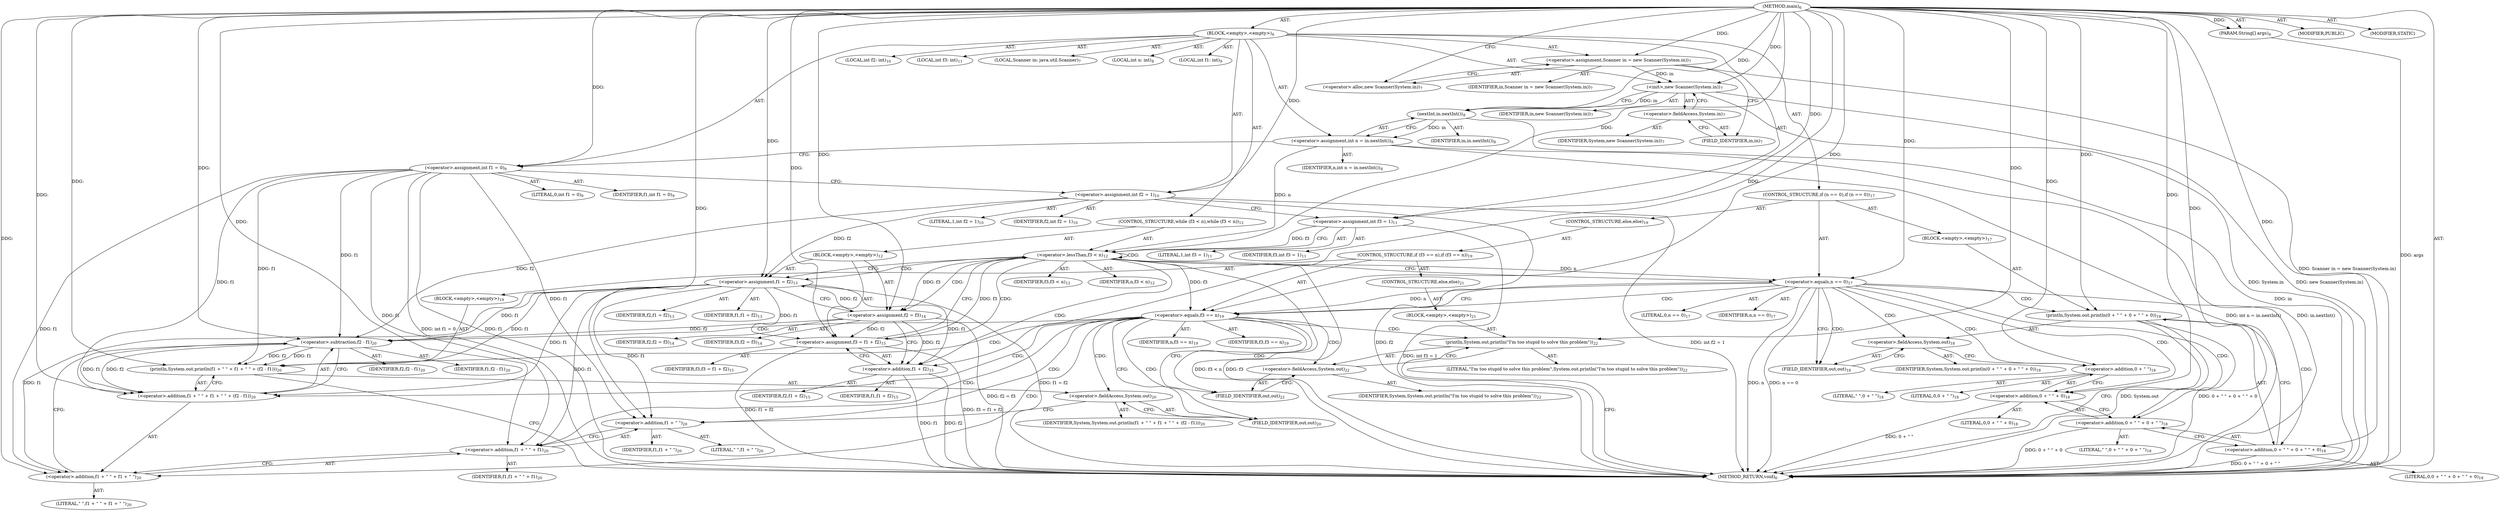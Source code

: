 digraph "main" {  
"19" [label = <(METHOD,main)<SUB>6</SUB>> ]
"20" [label = <(PARAM,String[] args)<SUB>6</SUB>> ]
"21" [label = <(BLOCK,&lt;empty&gt;,&lt;empty&gt;)<SUB>6</SUB>> ]
"4" [label = <(LOCAL,Scanner in: java.util.Scanner)<SUB>7</SUB>> ]
"22" [label = <(&lt;operator&gt;.assignment,Scanner in = new Scanner(System.in))<SUB>7</SUB>> ]
"23" [label = <(IDENTIFIER,in,Scanner in = new Scanner(System.in))<SUB>7</SUB>> ]
"24" [label = <(&lt;operator&gt;.alloc,new Scanner(System.in))<SUB>7</SUB>> ]
"25" [label = <(&lt;init&gt;,new Scanner(System.in))<SUB>7</SUB>> ]
"3" [label = <(IDENTIFIER,in,new Scanner(System.in))<SUB>7</SUB>> ]
"26" [label = <(&lt;operator&gt;.fieldAccess,System.in)<SUB>7</SUB>> ]
"27" [label = <(IDENTIFIER,System,new Scanner(System.in))<SUB>7</SUB>> ]
"28" [label = <(FIELD_IDENTIFIER,in,in)<SUB>7</SUB>> ]
"29" [label = <(LOCAL,int n: int)<SUB>8</SUB>> ]
"30" [label = <(&lt;operator&gt;.assignment,int n = in.nextInt())<SUB>8</SUB>> ]
"31" [label = <(IDENTIFIER,n,int n = in.nextInt())<SUB>8</SUB>> ]
"32" [label = <(nextInt,in.nextInt())<SUB>8</SUB>> ]
"33" [label = <(IDENTIFIER,in,in.nextInt())<SUB>8</SUB>> ]
"34" [label = <(LOCAL,int f1: int)<SUB>9</SUB>> ]
"35" [label = <(&lt;operator&gt;.assignment,int f1 = 0)<SUB>9</SUB>> ]
"36" [label = <(IDENTIFIER,f1,int f1 = 0)<SUB>9</SUB>> ]
"37" [label = <(LITERAL,0,int f1 = 0)<SUB>9</SUB>> ]
"38" [label = <(LOCAL,int f2: int)<SUB>10</SUB>> ]
"39" [label = <(&lt;operator&gt;.assignment,int f2 = 1)<SUB>10</SUB>> ]
"40" [label = <(IDENTIFIER,f2,int f2 = 1)<SUB>10</SUB>> ]
"41" [label = <(LITERAL,1,int f2 = 1)<SUB>10</SUB>> ]
"42" [label = <(LOCAL,int f3: int)<SUB>11</SUB>> ]
"43" [label = <(&lt;operator&gt;.assignment,int f3 = 1)<SUB>11</SUB>> ]
"44" [label = <(IDENTIFIER,f3,int f3 = 1)<SUB>11</SUB>> ]
"45" [label = <(LITERAL,1,int f3 = 1)<SUB>11</SUB>> ]
"46" [label = <(CONTROL_STRUCTURE,while (f3 &lt; n),while (f3 &lt; n))<SUB>12</SUB>> ]
"47" [label = <(&lt;operator&gt;.lessThan,f3 &lt; n)<SUB>12</SUB>> ]
"48" [label = <(IDENTIFIER,f3,f3 &lt; n)<SUB>12</SUB>> ]
"49" [label = <(IDENTIFIER,n,f3 &lt; n)<SUB>12</SUB>> ]
"50" [label = <(BLOCK,&lt;empty&gt;,&lt;empty&gt;)<SUB>12</SUB>> ]
"51" [label = <(&lt;operator&gt;.assignment,f1 = f2)<SUB>13</SUB>> ]
"52" [label = <(IDENTIFIER,f1,f1 = f2)<SUB>13</SUB>> ]
"53" [label = <(IDENTIFIER,f2,f1 = f2)<SUB>13</SUB>> ]
"54" [label = <(&lt;operator&gt;.assignment,f2 = f3)<SUB>14</SUB>> ]
"55" [label = <(IDENTIFIER,f2,f2 = f3)<SUB>14</SUB>> ]
"56" [label = <(IDENTIFIER,f3,f2 = f3)<SUB>14</SUB>> ]
"57" [label = <(&lt;operator&gt;.assignment,f3 = f1 + f2)<SUB>15</SUB>> ]
"58" [label = <(IDENTIFIER,f3,f3 = f1 + f2)<SUB>15</SUB>> ]
"59" [label = <(&lt;operator&gt;.addition,f1 + f2)<SUB>15</SUB>> ]
"60" [label = <(IDENTIFIER,f1,f1 + f2)<SUB>15</SUB>> ]
"61" [label = <(IDENTIFIER,f2,f1 + f2)<SUB>15</SUB>> ]
"62" [label = <(CONTROL_STRUCTURE,if (n == 0),if (n == 0))<SUB>17</SUB>> ]
"63" [label = <(&lt;operator&gt;.equals,n == 0)<SUB>17</SUB>> ]
"64" [label = <(IDENTIFIER,n,n == 0)<SUB>17</SUB>> ]
"65" [label = <(LITERAL,0,n == 0)<SUB>17</SUB>> ]
"66" [label = <(BLOCK,&lt;empty&gt;,&lt;empty&gt;)<SUB>17</SUB>> ]
"67" [label = <(println,System.out.println(0 + &quot; &quot; + 0 + &quot; &quot; + 0))<SUB>18</SUB>> ]
"68" [label = <(&lt;operator&gt;.fieldAccess,System.out)<SUB>18</SUB>> ]
"69" [label = <(IDENTIFIER,System,System.out.println(0 + &quot; &quot; + 0 + &quot; &quot; + 0))<SUB>18</SUB>> ]
"70" [label = <(FIELD_IDENTIFIER,out,out)<SUB>18</SUB>> ]
"71" [label = <(&lt;operator&gt;.addition,0 + &quot; &quot; + 0 + &quot; &quot; + 0)<SUB>18</SUB>> ]
"72" [label = <(&lt;operator&gt;.addition,0 + &quot; &quot; + 0 + &quot; &quot;)<SUB>18</SUB>> ]
"73" [label = <(&lt;operator&gt;.addition,0 + &quot; &quot; + 0)<SUB>18</SUB>> ]
"74" [label = <(&lt;operator&gt;.addition,0 + &quot; &quot;)<SUB>18</SUB>> ]
"75" [label = <(LITERAL,0,0 + &quot; &quot;)<SUB>18</SUB>> ]
"76" [label = <(LITERAL,&quot; &quot;,0 + &quot; &quot;)<SUB>18</SUB>> ]
"77" [label = <(LITERAL,0,0 + &quot; &quot; + 0)<SUB>18</SUB>> ]
"78" [label = <(LITERAL,&quot; &quot;,0 + &quot; &quot; + 0 + &quot; &quot;)<SUB>18</SUB>> ]
"79" [label = <(LITERAL,0,0 + &quot; &quot; + 0 + &quot; &quot; + 0)<SUB>18</SUB>> ]
"80" [label = <(CONTROL_STRUCTURE,else,else)<SUB>19</SUB>> ]
"81" [label = <(CONTROL_STRUCTURE,if (f3 == n),if (f3 == n))<SUB>19</SUB>> ]
"82" [label = <(&lt;operator&gt;.equals,f3 == n)<SUB>19</SUB>> ]
"83" [label = <(IDENTIFIER,f3,f3 == n)<SUB>19</SUB>> ]
"84" [label = <(IDENTIFIER,n,f3 == n)<SUB>19</SUB>> ]
"85" [label = <(BLOCK,&lt;empty&gt;,&lt;empty&gt;)<SUB>19</SUB>> ]
"86" [label = <(println,System.out.println(f1 + &quot; &quot; + f1 + &quot; &quot; + (f2 - f1)))<SUB>20</SUB>> ]
"87" [label = <(&lt;operator&gt;.fieldAccess,System.out)<SUB>20</SUB>> ]
"88" [label = <(IDENTIFIER,System,System.out.println(f1 + &quot; &quot; + f1 + &quot; &quot; + (f2 - f1)))<SUB>20</SUB>> ]
"89" [label = <(FIELD_IDENTIFIER,out,out)<SUB>20</SUB>> ]
"90" [label = <(&lt;operator&gt;.addition,f1 + &quot; &quot; + f1 + &quot; &quot; + (f2 - f1))<SUB>20</SUB>> ]
"91" [label = <(&lt;operator&gt;.addition,f1 + &quot; &quot; + f1 + &quot; &quot;)<SUB>20</SUB>> ]
"92" [label = <(&lt;operator&gt;.addition,f1 + &quot; &quot; + f1)<SUB>20</SUB>> ]
"93" [label = <(&lt;operator&gt;.addition,f1 + &quot; &quot;)<SUB>20</SUB>> ]
"94" [label = <(IDENTIFIER,f1,f1 + &quot; &quot;)<SUB>20</SUB>> ]
"95" [label = <(LITERAL,&quot; &quot;,f1 + &quot; &quot;)<SUB>20</SUB>> ]
"96" [label = <(IDENTIFIER,f1,f1 + &quot; &quot; + f1)<SUB>20</SUB>> ]
"97" [label = <(LITERAL,&quot; &quot;,f1 + &quot; &quot; + f1 + &quot; &quot;)<SUB>20</SUB>> ]
"98" [label = <(&lt;operator&gt;.subtraction,f2 - f1)<SUB>20</SUB>> ]
"99" [label = <(IDENTIFIER,f2,f2 - f1)<SUB>20</SUB>> ]
"100" [label = <(IDENTIFIER,f1,f2 - f1)<SUB>20</SUB>> ]
"101" [label = <(CONTROL_STRUCTURE,else,else)<SUB>21</SUB>> ]
"102" [label = <(BLOCK,&lt;empty&gt;,&lt;empty&gt;)<SUB>21</SUB>> ]
"103" [label = <(println,System.out.println(&quot;I'm too stupid to solve this problem&quot;))<SUB>22</SUB>> ]
"104" [label = <(&lt;operator&gt;.fieldAccess,System.out)<SUB>22</SUB>> ]
"105" [label = <(IDENTIFIER,System,System.out.println(&quot;I'm too stupid to solve this problem&quot;))<SUB>22</SUB>> ]
"106" [label = <(FIELD_IDENTIFIER,out,out)<SUB>22</SUB>> ]
"107" [label = <(LITERAL,&quot;I'm too stupid to solve this problem&quot;,System.out.println(&quot;I'm too stupid to solve this problem&quot;))<SUB>22</SUB>> ]
"108" [label = <(MODIFIER,PUBLIC)> ]
"109" [label = <(MODIFIER,STATIC)> ]
"110" [label = <(METHOD_RETURN,void)<SUB>6</SUB>> ]
  "19" -> "20"  [ label = "AST: "] 
  "19" -> "21"  [ label = "AST: "] 
  "19" -> "108"  [ label = "AST: "] 
  "19" -> "109"  [ label = "AST: "] 
  "19" -> "110"  [ label = "AST: "] 
  "21" -> "4"  [ label = "AST: "] 
  "21" -> "22"  [ label = "AST: "] 
  "21" -> "25"  [ label = "AST: "] 
  "21" -> "29"  [ label = "AST: "] 
  "21" -> "30"  [ label = "AST: "] 
  "21" -> "34"  [ label = "AST: "] 
  "21" -> "35"  [ label = "AST: "] 
  "21" -> "38"  [ label = "AST: "] 
  "21" -> "39"  [ label = "AST: "] 
  "21" -> "42"  [ label = "AST: "] 
  "21" -> "43"  [ label = "AST: "] 
  "21" -> "46"  [ label = "AST: "] 
  "21" -> "62"  [ label = "AST: "] 
  "22" -> "23"  [ label = "AST: "] 
  "22" -> "24"  [ label = "AST: "] 
  "25" -> "3"  [ label = "AST: "] 
  "25" -> "26"  [ label = "AST: "] 
  "26" -> "27"  [ label = "AST: "] 
  "26" -> "28"  [ label = "AST: "] 
  "30" -> "31"  [ label = "AST: "] 
  "30" -> "32"  [ label = "AST: "] 
  "32" -> "33"  [ label = "AST: "] 
  "35" -> "36"  [ label = "AST: "] 
  "35" -> "37"  [ label = "AST: "] 
  "39" -> "40"  [ label = "AST: "] 
  "39" -> "41"  [ label = "AST: "] 
  "43" -> "44"  [ label = "AST: "] 
  "43" -> "45"  [ label = "AST: "] 
  "46" -> "47"  [ label = "AST: "] 
  "46" -> "50"  [ label = "AST: "] 
  "47" -> "48"  [ label = "AST: "] 
  "47" -> "49"  [ label = "AST: "] 
  "50" -> "51"  [ label = "AST: "] 
  "50" -> "54"  [ label = "AST: "] 
  "50" -> "57"  [ label = "AST: "] 
  "51" -> "52"  [ label = "AST: "] 
  "51" -> "53"  [ label = "AST: "] 
  "54" -> "55"  [ label = "AST: "] 
  "54" -> "56"  [ label = "AST: "] 
  "57" -> "58"  [ label = "AST: "] 
  "57" -> "59"  [ label = "AST: "] 
  "59" -> "60"  [ label = "AST: "] 
  "59" -> "61"  [ label = "AST: "] 
  "62" -> "63"  [ label = "AST: "] 
  "62" -> "66"  [ label = "AST: "] 
  "62" -> "80"  [ label = "AST: "] 
  "63" -> "64"  [ label = "AST: "] 
  "63" -> "65"  [ label = "AST: "] 
  "66" -> "67"  [ label = "AST: "] 
  "67" -> "68"  [ label = "AST: "] 
  "67" -> "71"  [ label = "AST: "] 
  "68" -> "69"  [ label = "AST: "] 
  "68" -> "70"  [ label = "AST: "] 
  "71" -> "72"  [ label = "AST: "] 
  "71" -> "79"  [ label = "AST: "] 
  "72" -> "73"  [ label = "AST: "] 
  "72" -> "78"  [ label = "AST: "] 
  "73" -> "74"  [ label = "AST: "] 
  "73" -> "77"  [ label = "AST: "] 
  "74" -> "75"  [ label = "AST: "] 
  "74" -> "76"  [ label = "AST: "] 
  "80" -> "81"  [ label = "AST: "] 
  "81" -> "82"  [ label = "AST: "] 
  "81" -> "85"  [ label = "AST: "] 
  "81" -> "101"  [ label = "AST: "] 
  "82" -> "83"  [ label = "AST: "] 
  "82" -> "84"  [ label = "AST: "] 
  "85" -> "86"  [ label = "AST: "] 
  "86" -> "87"  [ label = "AST: "] 
  "86" -> "90"  [ label = "AST: "] 
  "87" -> "88"  [ label = "AST: "] 
  "87" -> "89"  [ label = "AST: "] 
  "90" -> "91"  [ label = "AST: "] 
  "90" -> "98"  [ label = "AST: "] 
  "91" -> "92"  [ label = "AST: "] 
  "91" -> "97"  [ label = "AST: "] 
  "92" -> "93"  [ label = "AST: "] 
  "92" -> "96"  [ label = "AST: "] 
  "93" -> "94"  [ label = "AST: "] 
  "93" -> "95"  [ label = "AST: "] 
  "98" -> "99"  [ label = "AST: "] 
  "98" -> "100"  [ label = "AST: "] 
  "101" -> "102"  [ label = "AST: "] 
  "102" -> "103"  [ label = "AST: "] 
  "103" -> "104"  [ label = "AST: "] 
  "103" -> "107"  [ label = "AST: "] 
  "104" -> "105"  [ label = "AST: "] 
  "104" -> "106"  [ label = "AST: "] 
  "22" -> "28"  [ label = "CFG: "] 
  "25" -> "32"  [ label = "CFG: "] 
  "30" -> "35"  [ label = "CFG: "] 
  "35" -> "39"  [ label = "CFG: "] 
  "39" -> "43"  [ label = "CFG: "] 
  "43" -> "47"  [ label = "CFG: "] 
  "24" -> "22"  [ label = "CFG: "] 
  "26" -> "25"  [ label = "CFG: "] 
  "32" -> "30"  [ label = "CFG: "] 
  "47" -> "51"  [ label = "CFG: "] 
  "47" -> "63"  [ label = "CFG: "] 
  "63" -> "70"  [ label = "CFG: "] 
  "63" -> "82"  [ label = "CFG: "] 
  "28" -> "26"  [ label = "CFG: "] 
  "51" -> "54"  [ label = "CFG: "] 
  "54" -> "59"  [ label = "CFG: "] 
  "57" -> "47"  [ label = "CFG: "] 
  "67" -> "110"  [ label = "CFG: "] 
  "59" -> "57"  [ label = "CFG: "] 
  "68" -> "74"  [ label = "CFG: "] 
  "71" -> "67"  [ label = "CFG: "] 
  "82" -> "89"  [ label = "CFG: "] 
  "82" -> "106"  [ label = "CFG: "] 
  "70" -> "68"  [ label = "CFG: "] 
  "72" -> "71"  [ label = "CFG: "] 
  "86" -> "110"  [ label = "CFG: "] 
  "73" -> "72"  [ label = "CFG: "] 
  "87" -> "93"  [ label = "CFG: "] 
  "90" -> "86"  [ label = "CFG: "] 
  "103" -> "110"  [ label = "CFG: "] 
  "74" -> "73"  [ label = "CFG: "] 
  "89" -> "87"  [ label = "CFG: "] 
  "91" -> "98"  [ label = "CFG: "] 
  "98" -> "90"  [ label = "CFG: "] 
  "104" -> "103"  [ label = "CFG: "] 
  "92" -> "91"  [ label = "CFG: "] 
  "106" -> "104"  [ label = "CFG: "] 
  "93" -> "92"  [ label = "CFG: "] 
  "19" -> "24"  [ label = "CFG: "] 
  "20" -> "110"  [ label = "DDG: args"] 
  "22" -> "110"  [ label = "DDG: Scanner in = new Scanner(System.in)"] 
  "25" -> "110"  [ label = "DDG: System.in"] 
  "25" -> "110"  [ label = "DDG: new Scanner(System.in)"] 
  "32" -> "110"  [ label = "DDG: in"] 
  "30" -> "110"  [ label = "DDG: in.nextInt()"] 
  "30" -> "110"  [ label = "DDG: int n = in.nextInt()"] 
  "35" -> "110"  [ label = "DDG: f1"] 
  "35" -> "110"  [ label = "DDG: int f1 = 0"] 
  "39" -> "110"  [ label = "DDG: f2"] 
  "39" -> "110"  [ label = "DDG: int f2 = 1"] 
  "43" -> "110"  [ label = "DDG: int f3 = 1"] 
  "47" -> "110"  [ label = "DDG: f3"] 
  "47" -> "110"  [ label = "DDG: f3 &lt; n"] 
  "63" -> "110"  [ label = "DDG: n"] 
  "63" -> "110"  [ label = "DDG: n == 0"] 
  "67" -> "110"  [ label = "DDG: System.out"] 
  "73" -> "110"  [ label = "DDG: 0 + &quot; &quot;"] 
  "72" -> "110"  [ label = "DDG: 0 + &quot; &quot; + 0"] 
  "71" -> "110"  [ label = "DDG: 0 + &quot; &quot; + 0 + &quot; &quot;"] 
  "67" -> "110"  [ label = "DDG: 0 + &quot; &quot; + 0 + &quot; &quot; + 0"] 
  "51" -> "110"  [ label = "DDG: f1 = f2"] 
  "54" -> "110"  [ label = "DDG: f2 = f3"] 
  "59" -> "110"  [ label = "DDG: f1"] 
  "59" -> "110"  [ label = "DDG: f2"] 
  "57" -> "110"  [ label = "DDG: f1 + f2"] 
  "57" -> "110"  [ label = "DDG: f3 = f1 + f2"] 
  "19" -> "20"  [ label = "DDG: "] 
  "19" -> "22"  [ label = "DDG: "] 
  "32" -> "30"  [ label = "DDG: in"] 
  "19" -> "35"  [ label = "DDG: "] 
  "19" -> "39"  [ label = "DDG: "] 
  "19" -> "43"  [ label = "DDG: "] 
  "22" -> "25"  [ label = "DDG: in"] 
  "19" -> "25"  [ label = "DDG: "] 
  "25" -> "32"  [ label = "DDG: in"] 
  "19" -> "32"  [ label = "DDG: "] 
  "43" -> "47"  [ label = "DDG: f3"] 
  "57" -> "47"  [ label = "DDG: f3"] 
  "19" -> "47"  [ label = "DDG: "] 
  "30" -> "47"  [ label = "DDG: n"] 
  "39" -> "51"  [ label = "DDG: f2"] 
  "19" -> "51"  [ label = "DDG: "] 
  "54" -> "51"  [ label = "DDG: f2"] 
  "47" -> "54"  [ label = "DDG: f3"] 
  "19" -> "54"  [ label = "DDG: "] 
  "51" -> "57"  [ label = "DDG: f1"] 
  "19" -> "57"  [ label = "DDG: "] 
  "54" -> "57"  [ label = "DDG: f2"] 
  "47" -> "63"  [ label = "DDG: n"] 
  "19" -> "63"  [ label = "DDG: "] 
  "19" -> "67"  [ label = "DDG: "] 
  "51" -> "59"  [ label = "DDG: f1"] 
  "19" -> "59"  [ label = "DDG: "] 
  "54" -> "59"  [ label = "DDG: f2"] 
  "19" -> "71"  [ label = "DDG: "] 
  "47" -> "82"  [ label = "DDG: f3"] 
  "19" -> "82"  [ label = "DDG: "] 
  "63" -> "82"  [ label = "DDG: n"] 
  "19" -> "72"  [ label = "DDG: "] 
  "35" -> "86"  [ label = "DDG: f1"] 
  "19" -> "86"  [ label = "DDG: "] 
  "51" -> "86"  [ label = "DDG: f1"] 
  "98" -> "86"  [ label = "DDG: f2"] 
  "98" -> "86"  [ label = "DDG: f1"] 
  "19" -> "73"  [ label = "DDG: "] 
  "35" -> "90"  [ label = "DDG: f1"] 
  "19" -> "90"  [ label = "DDG: "] 
  "51" -> "90"  [ label = "DDG: f1"] 
  "98" -> "90"  [ label = "DDG: f2"] 
  "98" -> "90"  [ label = "DDG: f1"] 
  "19" -> "103"  [ label = "DDG: "] 
  "19" -> "74"  [ label = "DDG: "] 
  "35" -> "91"  [ label = "DDG: f1"] 
  "19" -> "91"  [ label = "DDG: "] 
  "51" -> "91"  [ label = "DDG: f1"] 
  "39" -> "98"  [ label = "DDG: f2"] 
  "19" -> "98"  [ label = "DDG: "] 
  "54" -> "98"  [ label = "DDG: f2"] 
  "35" -> "98"  [ label = "DDG: f1"] 
  "51" -> "98"  [ label = "DDG: f1"] 
  "35" -> "92"  [ label = "DDG: f1"] 
  "19" -> "92"  [ label = "DDG: "] 
  "51" -> "92"  [ label = "DDG: f1"] 
  "35" -> "93"  [ label = "DDG: f1"] 
  "19" -> "93"  [ label = "DDG: "] 
  "51" -> "93"  [ label = "DDG: f1"] 
  "47" -> "47"  [ label = "CDG: "] 
  "47" -> "51"  [ label = "CDG: "] 
  "47" -> "57"  [ label = "CDG: "] 
  "47" -> "59"  [ label = "CDG: "] 
  "47" -> "54"  [ label = "CDG: "] 
  "63" -> "68"  [ label = "CDG: "] 
  "63" -> "73"  [ label = "CDG: "] 
  "63" -> "72"  [ label = "CDG: "] 
  "63" -> "67"  [ label = "CDG: "] 
  "63" -> "74"  [ label = "CDG: "] 
  "63" -> "82"  [ label = "CDG: "] 
  "63" -> "71"  [ label = "CDG: "] 
  "63" -> "70"  [ label = "CDG: "] 
  "82" -> "89"  [ label = "CDG: "] 
  "82" -> "98"  [ label = "CDG: "] 
  "82" -> "103"  [ label = "CDG: "] 
  "82" -> "104"  [ label = "CDG: "] 
  "82" -> "92"  [ label = "CDG: "] 
  "82" -> "106"  [ label = "CDG: "] 
  "82" -> "87"  [ label = "CDG: "] 
  "82" -> "91"  [ label = "CDG: "] 
  "82" -> "93"  [ label = "CDG: "] 
  "82" -> "90"  [ label = "CDG: "] 
  "82" -> "86"  [ label = "CDG: "] 
}
